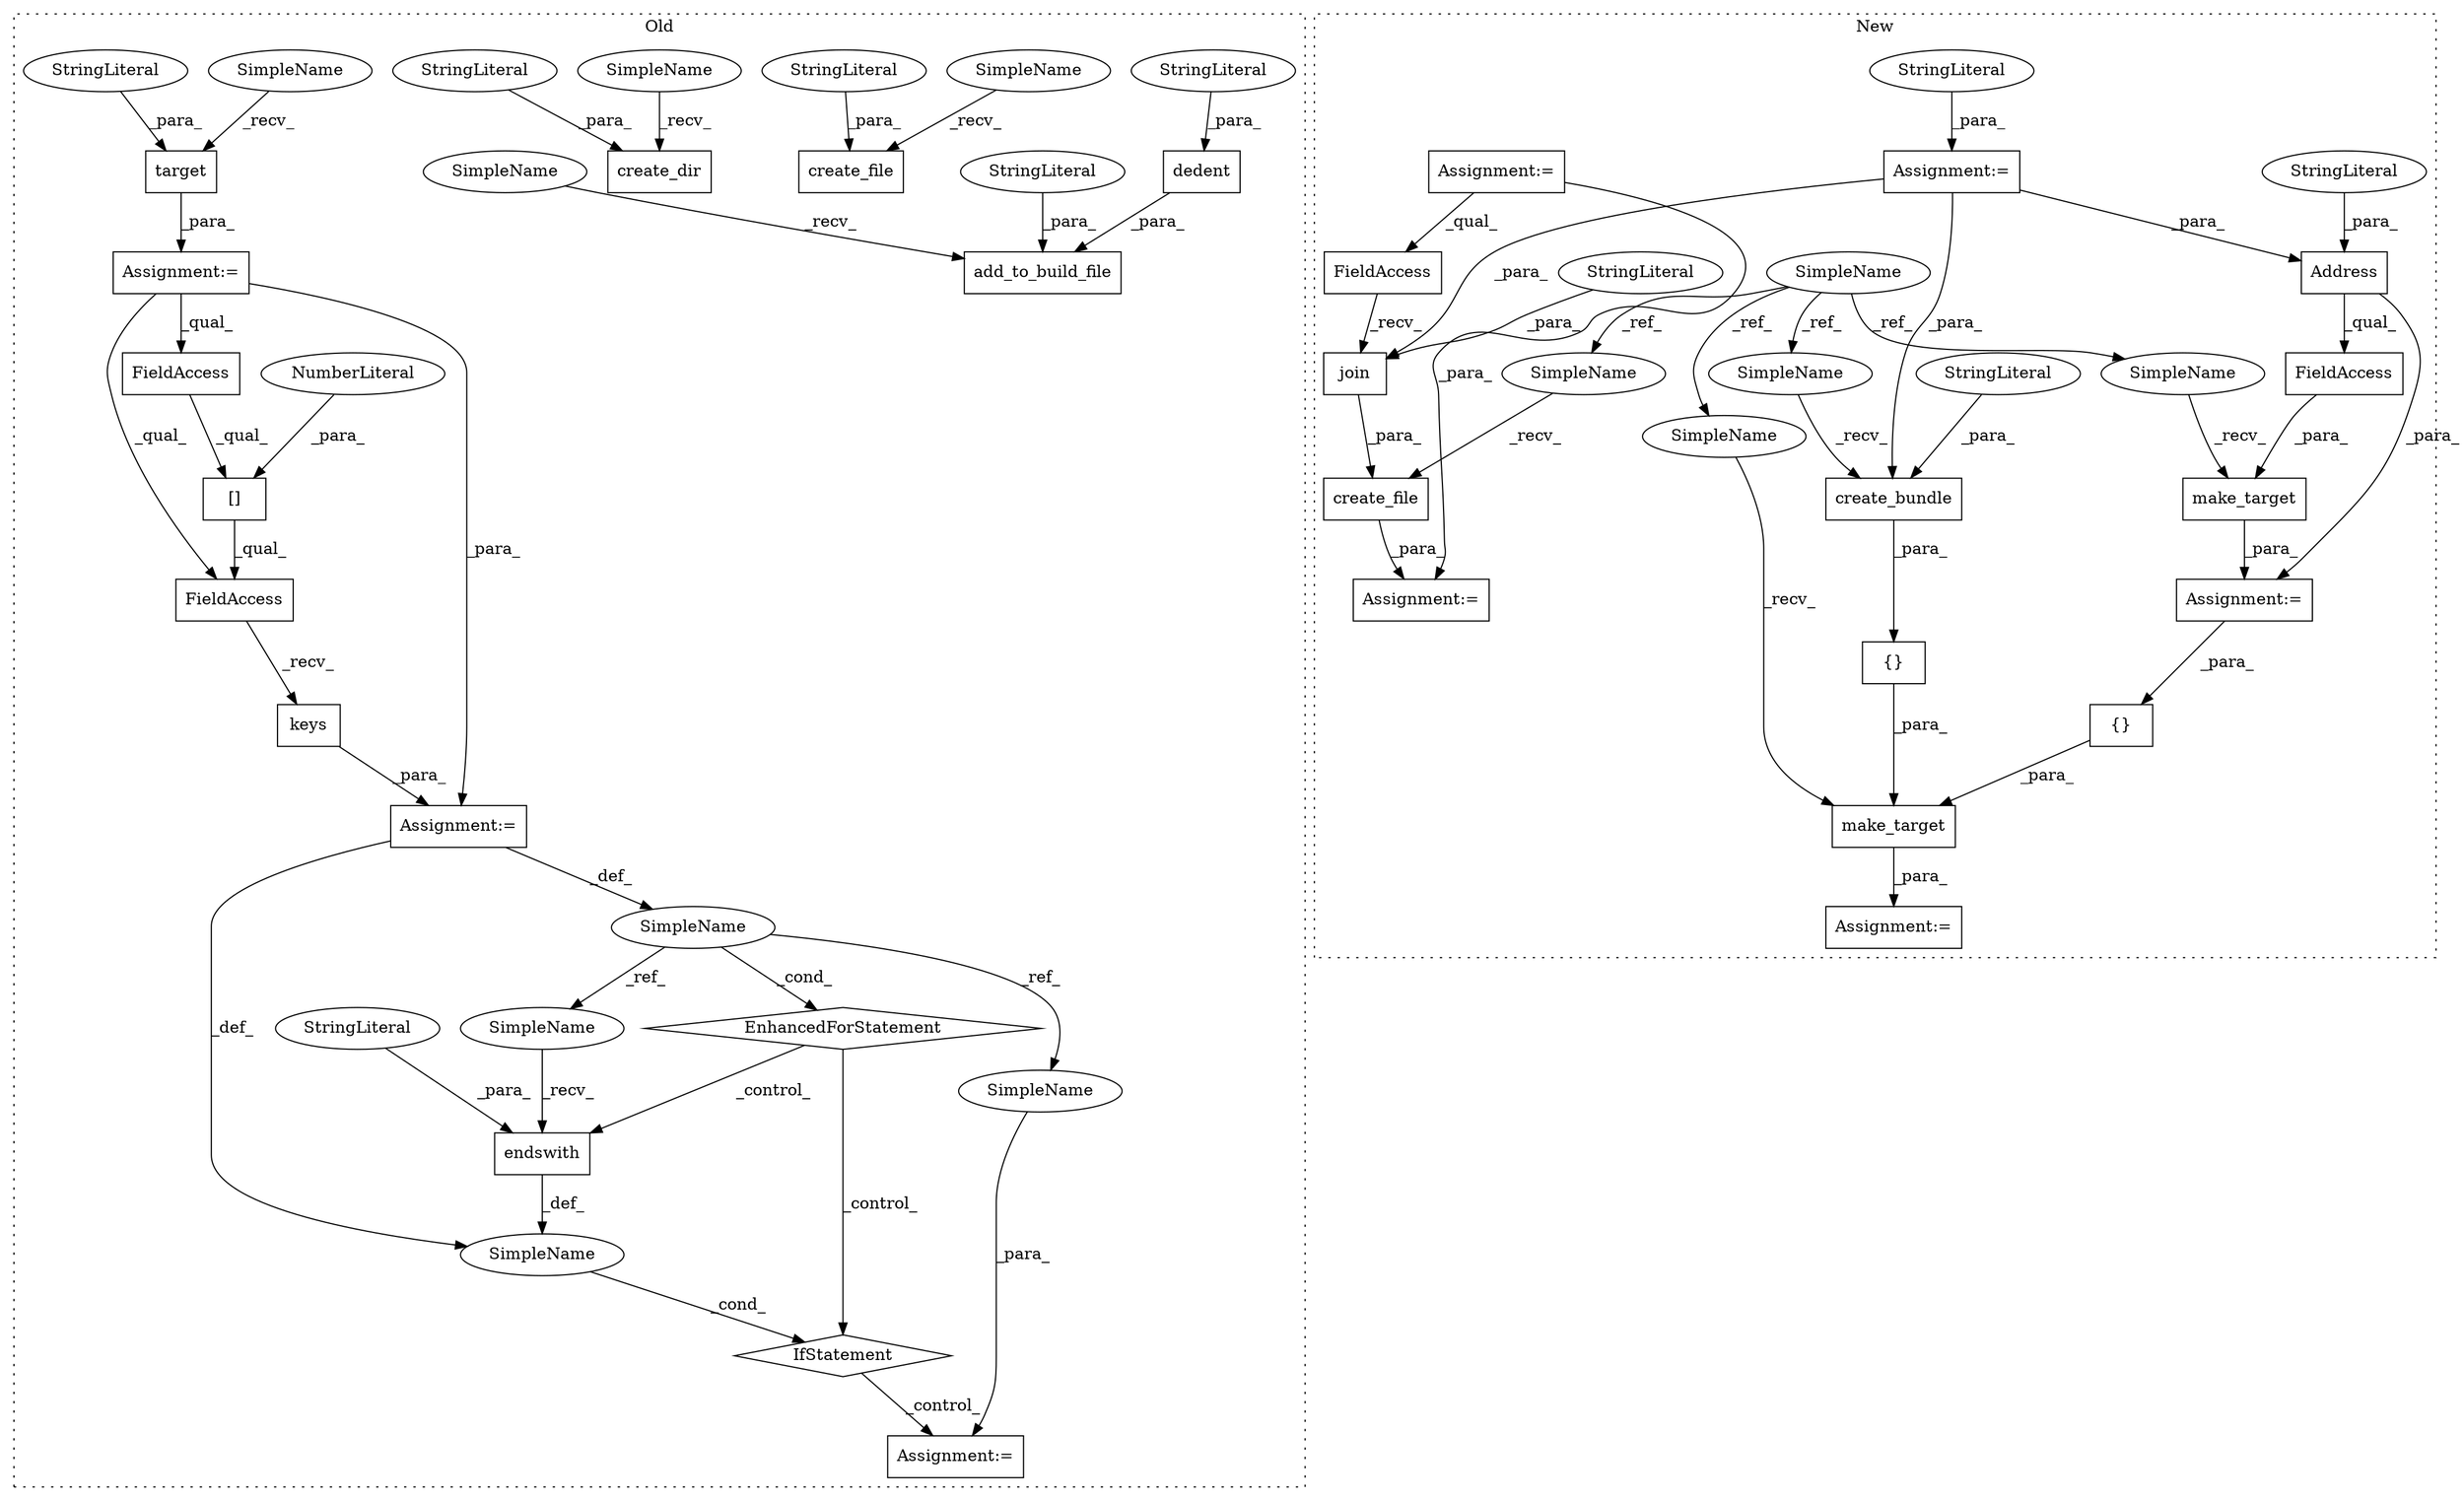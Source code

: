 digraph G {
subgraph cluster0 {
1 [label="create_dir" a="32" s="12168,12224" l="11,1" shape="box"];
4 [label="StringLiteral" a="45" s="12179" l="45" shape="ellipse"];
10 [label="create_file" a="32" s="12377,12444" l="12,1" shape="box"];
11 [label="StringLiteral" a="45" s="12389" l="55" shape="ellipse"];
22 [label="add_to_build_file" a="32" s="12456,12562" l="18,1" shape="box"];
23 [label="dedent" a="32" s="12513,12561" l="7,1" shape="box"];
24 [label="StringLiteral" a="45" s="12520" l="41" shape="ellipse"];
25 [label="StringLiteral" a="45" s="12474" l="38" shape="ellipse"];
26 [label="target" a="32" s="13386,13433" l="7,1" shape="box"];
27 [label="StringLiteral" a="45" s="13393" l="40" shape="ellipse"];
30 [label="Assignment:=" a="7" s="13380" l="1" shape="box"];
31 [label="[]" a="2" s="13545,13559" l="13,1" shape="box"];
32 [label="NumberLiteral" a="34" s="13558" l="1" shape="ellipse"];
33 [label="keys" a="32" s="13569" l="6" shape="box"];
34 [label="EnhancedForStatement" a="70" s="13484,13575" l="53,2" shape="diamond"];
35 [label="SimpleName" a="42" s="13541" l="1" shape="ellipse"];
36 [label="endswith" a="32" s="13591,13642" l="9,1" shape="box"];
37 [label="StringLiteral" a="45" s="13600" l="42" shape="ellipse"];
38 [label="FieldAccess" a="22" s="13545" l="12" shape="box"];
39 [label="FieldAccess" a="22" s="13545" l="23" shape="box"];
40 [label="IfStatement" a="25" s="13585,13643" l="4,2" shape="diamond"];
41 [label="SimpleName" a="42" s="" l="" shape="ellipse"];
42 [label="Assignment:=" a="7" s="13667" l="1" shape="box"];
43 [label="Assignment:=" a="7" s="13484,13575" l="53,2" shape="box"];
45 [label="SimpleName" a="42" s="13668" l="1" shape="ellipse"];
46 [label="SimpleName" a="42" s="13589" l="1" shape="ellipse"];
51 [label="SimpleName" a="42" s="13381" l="4" shape="ellipse"];
52 [label="SimpleName" a="42" s="12372" l="4" shape="ellipse"];
53 [label="SimpleName" a="42" s="12163" l="4" shape="ellipse"];
54 [label="SimpleName" a="42" s="12451" l="4" shape="ellipse"];
label = "Old";
style="dotted";
}
subgraph cluster1 {
2 [label="Address" a="32" s="8907,8933" l="8,1" shape="box"];
3 [label="{}" a="4" s="9606,9613" l="1,1" shape="box"];
5 [label="StringLiteral" a="45" s="8925" l="8" shape="ellipse"];
6 [label="make_target" a="32" s="9547,9680" l="12,1" shape="box"];
7 [label="{}" a="4" s="9624,9679" l="1,1" shape="box"];
8 [label="make_target" a="32" s="8895,8949" l="12,1" shape="box"];
9 [label="SimpleName" a="42" s="8533" l="4" shape="ellipse"];
12 [label="create_file" a="32" s="8732,8792" l="12,1" shape="box"];
13 [label="FieldAccess" a="22" s="8907" l="32" shape="box"];
14 [label="join" a="32" s="8752,8791" l="5,1" shape="box"];
15 [label="StringLiteral" a="45" s="8767" l="24" shape="ellipse"];
16 [label="FieldAccess" a="22" s="8744" l="7" shape="box"];
17 [label="Assignment:=" a="7" s="8726" l="1" shape="box"];
18 [label="Assignment:=" a="7" s="8889" l="1" shape="box"];
19 [label="Assignment:=" a="7" s="8676" l="1" shape="box"];
20 [label="StringLiteral" a="45" s="8677" l="32" shape="ellipse"];
21 [label="Assignment:=" a="7" s="9541" l="1" shape="box"];
28 [label="create_bundle" a="32" s="9630,9678" l="14,1" shape="box"];
29 [label="StringLiteral" a="45" s="9654" l="24" shape="ellipse"];
44 [label="Assignment:=" a="7" s="8551" l="2" shape="box"];
47 [label="SimpleName" a="42" s="9625" l="4" shape="ellipse"];
48 [label="SimpleName" a="42" s="9542" l="4" shape="ellipse"];
49 [label="SimpleName" a="42" s="8890" l="4" shape="ellipse"];
50 [label="SimpleName" a="42" s="8727" l="4" shape="ellipse"];
label = "New";
style="dotted";
}
2 -> 13 [label="_qual_"];
2 -> 18 [label="_para_"];
3 -> 6 [label="_para_"];
4 -> 1 [label="_para_"];
5 -> 2 [label="_para_"];
6 -> 21 [label="_para_"];
7 -> 6 [label="_para_"];
8 -> 18 [label="_para_"];
9 -> 47 [label="_ref_"];
9 -> 48 [label="_ref_"];
9 -> 49 [label="_ref_"];
9 -> 50 [label="_ref_"];
11 -> 10 [label="_para_"];
12 -> 17 [label="_para_"];
13 -> 8 [label="_para_"];
14 -> 12 [label="_para_"];
15 -> 14 [label="_para_"];
16 -> 14 [label="_recv_"];
18 -> 3 [label="_para_"];
19 -> 2 [label="_para_"];
19 -> 14 [label="_para_"];
19 -> 28 [label="_para_"];
20 -> 19 [label="_para_"];
23 -> 22 [label="_para_"];
24 -> 23 [label="_para_"];
25 -> 22 [label="_para_"];
26 -> 30 [label="_para_"];
27 -> 26 [label="_para_"];
28 -> 7 [label="_para_"];
29 -> 28 [label="_para_"];
30 -> 43 [label="_para_"];
30 -> 39 [label="_qual_"];
30 -> 38 [label="_qual_"];
31 -> 39 [label="_qual_"];
32 -> 31 [label="_para_"];
33 -> 43 [label="_para_"];
34 -> 36 [label="_control_"];
34 -> 40 [label="_control_"];
35 -> 34 [label="_cond_"];
35 -> 46 [label="_ref_"];
35 -> 45 [label="_ref_"];
36 -> 41 [label="_def_"];
37 -> 36 [label="_para_"];
38 -> 31 [label="_qual_"];
39 -> 33 [label="_recv_"];
40 -> 42 [label="_control_"];
41 -> 40 [label="_cond_"];
43 -> 41 [label="_def_"];
43 -> 35 [label="_def_"];
44 -> 17 [label="_para_"];
44 -> 16 [label="_qual_"];
45 -> 42 [label="_para_"];
46 -> 36 [label="_recv_"];
47 -> 28 [label="_recv_"];
48 -> 6 [label="_recv_"];
49 -> 8 [label="_recv_"];
50 -> 12 [label="_recv_"];
51 -> 26 [label="_recv_"];
52 -> 10 [label="_recv_"];
53 -> 1 [label="_recv_"];
54 -> 22 [label="_recv_"];
}